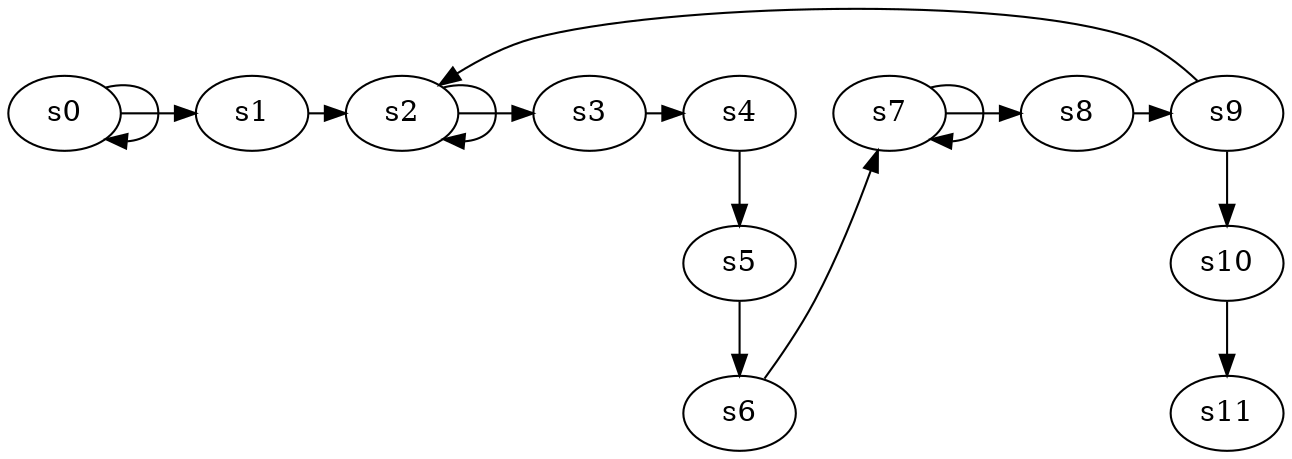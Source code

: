 digraph game_0127_chain_12 {
    s0 [name="s0", player=0, target=1];
    s1 [name="s1", player=1];
    s2 [name="s2", player=0];
    s3 [name="s3", player=1, target=1];
    s4 [name="s4", player=0];
    s5 [name="s5", player=1];
    s6 [name="s6", player=0];
    s7 [name="s7", player=1];
    s8 [name="s8", player=0];
    s9 [name="s9", player=1, target=1];
    s10 [name="s10", player=0];
    s11 [name="s11", player=1, target=1];

    s0 -> s1 [constraint="time == 2 || time == 8 || time == 9 || time == 18"];
    s1 -> s2 [constraint="time % 2 == 0"];
    s2 -> s3 [constraint="time == 13 || time == 14 || time == 16"];
    s3 -> s4 [constraint="time % 3 == 1"];
    s4 -> s5;
    s5 -> s6;
    s6 -> s7 [constraint="time == 0 || time == 1 || time == 7 || time == 17 || time == 18"];
    s7 -> s8 [constraint="time == 4 || time == 9 || time == 11 || time == 17"];
    s8 -> s9 [constraint="time == 0 || time == 19"];
    s9 -> s10;
    s10 -> s11;
    s0 -> s0 [constraint="time % 2 == 0"];
    s2 -> s2 [constraint="time % 4 == 0"];
    s7 -> s7 [constraint="time % 4 == 0"];
    s9 -> s2 [constraint="!(time % 3 == 0)"];
}
